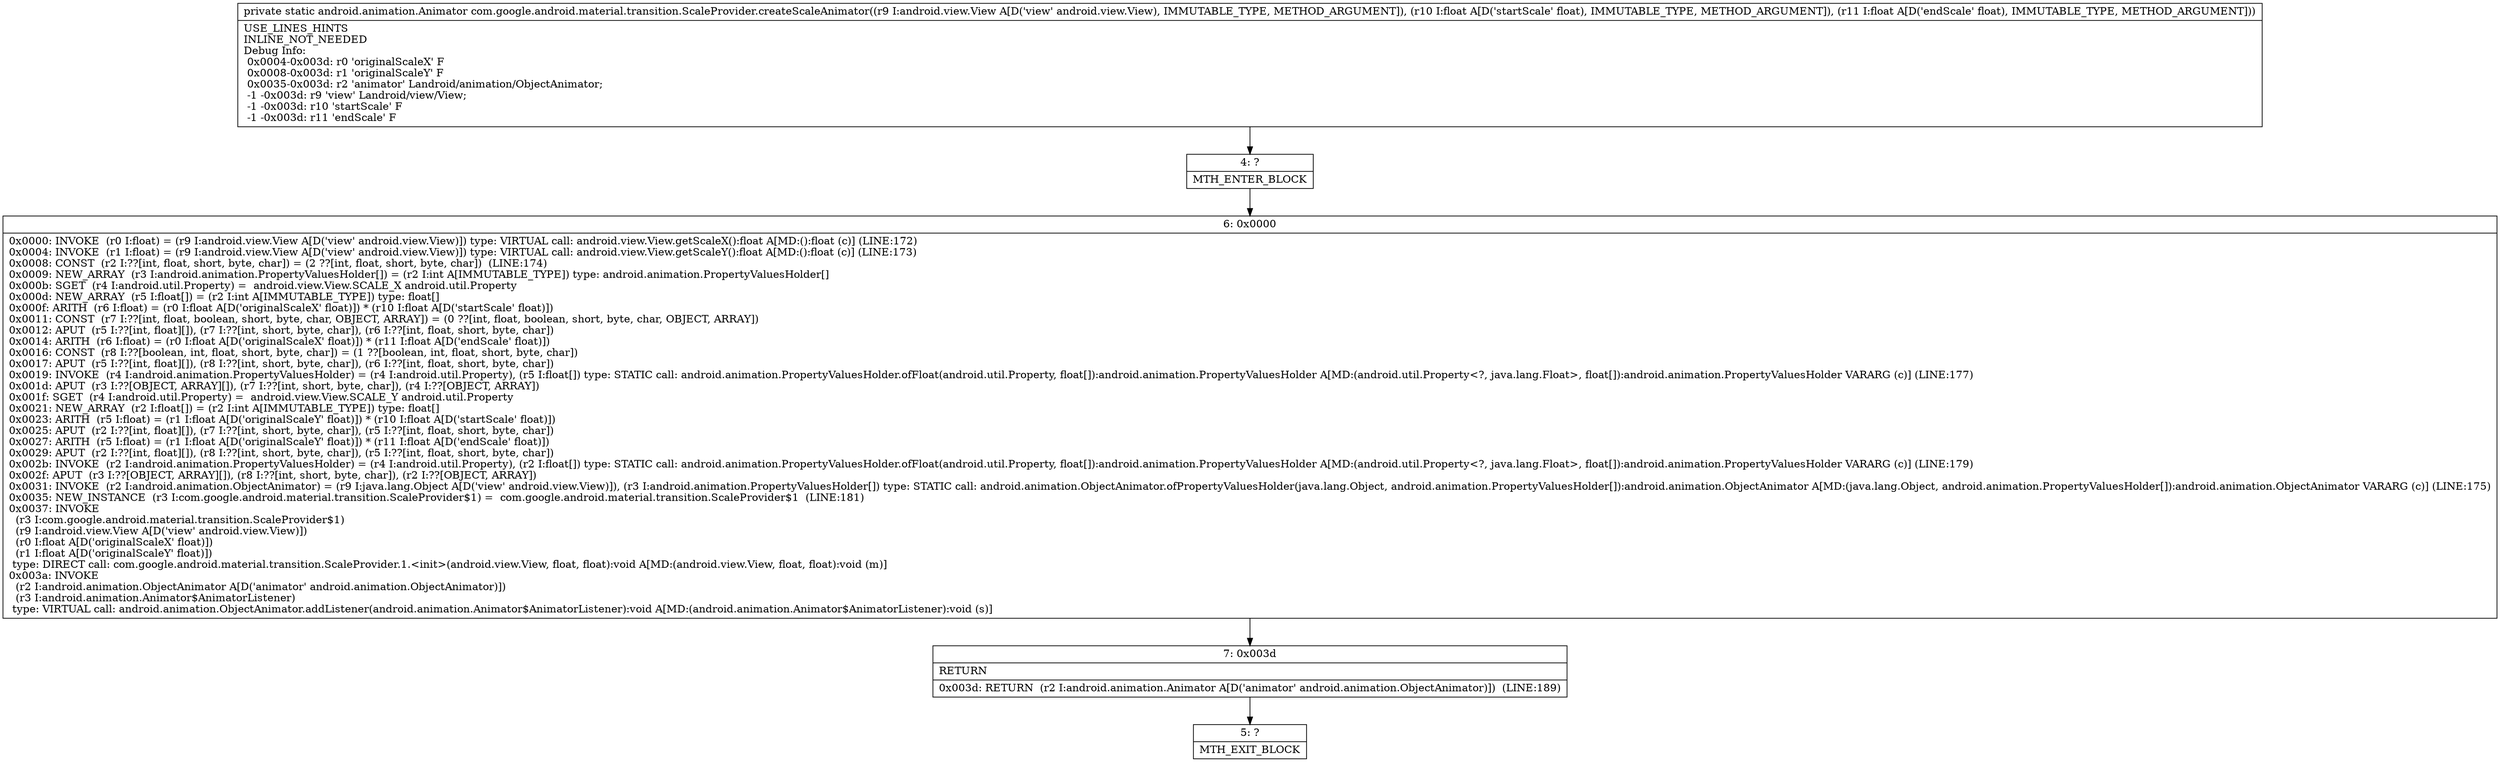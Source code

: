 digraph "CFG forcom.google.android.material.transition.ScaleProvider.createScaleAnimator(Landroid\/view\/View;FF)Landroid\/animation\/Animator;" {
Node_4 [shape=record,label="{4\:\ ?|MTH_ENTER_BLOCK\l}"];
Node_6 [shape=record,label="{6\:\ 0x0000|0x0000: INVOKE  (r0 I:float) = (r9 I:android.view.View A[D('view' android.view.View)]) type: VIRTUAL call: android.view.View.getScaleX():float A[MD:():float (c)] (LINE:172)\l0x0004: INVOKE  (r1 I:float) = (r9 I:android.view.View A[D('view' android.view.View)]) type: VIRTUAL call: android.view.View.getScaleY():float A[MD:():float (c)] (LINE:173)\l0x0008: CONST  (r2 I:??[int, float, short, byte, char]) = (2 ??[int, float, short, byte, char])  (LINE:174)\l0x0009: NEW_ARRAY  (r3 I:android.animation.PropertyValuesHolder[]) = (r2 I:int A[IMMUTABLE_TYPE]) type: android.animation.PropertyValuesHolder[] \l0x000b: SGET  (r4 I:android.util.Property) =  android.view.View.SCALE_X android.util.Property \l0x000d: NEW_ARRAY  (r5 I:float[]) = (r2 I:int A[IMMUTABLE_TYPE]) type: float[] \l0x000f: ARITH  (r6 I:float) = (r0 I:float A[D('originalScaleX' float)]) * (r10 I:float A[D('startScale' float)]) \l0x0011: CONST  (r7 I:??[int, float, boolean, short, byte, char, OBJECT, ARRAY]) = (0 ??[int, float, boolean, short, byte, char, OBJECT, ARRAY]) \l0x0012: APUT  (r5 I:??[int, float][]), (r7 I:??[int, short, byte, char]), (r6 I:??[int, float, short, byte, char]) \l0x0014: ARITH  (r6 I:float) = (r0 I:float A[D('originalScaleX' float)]) * (r11 I:float A[D('endScale' float)]) \l0x0016: CONST  (r8 I:??[boolean, int, float, short, byte, char]) = (1 ??[boolean, int, float, short, byte, char]) \l0x0017: APUT  (r5 I:??[int, float][]), (r8 I:??[int, short, byte, char]), (r6 I:??[int, float, short, byte, char]) \l0x0019: INVOKE  (r4 I:android.animation.PropertyValuesHolder) = (r4 I:android.util.Property), (r5 I:float[]) type: STATIC call: android.animation.PropertyValuesHolder.ofFloat(android.util.Property, float[]):android.animation.PropertyValuesHolder A[MD:(android.util.Property\<?, java.lang.Float\>, float[]):android.animation.PropertyValuesHolder VARARG (c)] (LINE:177)\l0x001d: APUT  (r3 I:??[OBJECT, ARRAY][]), (r7 I:??[int, short, byte, char]), (r4 I:??[OBJECT, ARRAY]) \l0x001f: SGET  (r4 I:android.util.Property) =  android.view.View.SCALE_Y android.util.Property \l0x0021: NEW_ARRAY  (r2 I:float[]) = (r2 I:int A[IMMUTABLE_TYPE]) type: float[] \l0x0023: ARITH  (r5 I:float) = (r1 I:float A[D('originalScaleY' float)]) * (r10 I:float A[D('startScale' float)]) \l0x0025: APUT  (r2 I:??[int, float][]), (r7 I:??[int, short, byte, char]), (r5 I:??[int, float, short, byte, char]) \l0x0027: ARITH  (r5 I:float) = (r1 I:float A[D('originalScaleY' float)]) * (r11 I:float A[D('endScale' float)]) \l0x0029: APUT  (r2 I:??[int, float][]), (r8 I:??[int, short, byte, char]), (r5 I:??[int, float, short, byte, char]) \l0x002b: INVOKE  (r2 I:android.animation.PropertyValuesHolder) = (r4 I:android.util.Property), (r2 I:float[]) type: STATIC call: android.animation.PropertyValuesHolder.ofFloat(android.util.Property, float[]):android.animation.PropertyValuesHolder A[MD:(android.util.Property\<?, java.lang.Float\>, float[]):android.animation.PropertyValuesHolder VARARG (c)] (LINE:179)\l0x002f: APUT  (r3 I:??[OBJECT, ARRAY][]), (r8 I:??[int, short, byte, char]), (r2 I:??[OBJECT, ARRAY]) \l0x0031: INVOKE  (r2 I:android.animation.ObjectAnimator) = (r9 I:java.lang.Object A[D('view' android.view.View)]), (r3 I:android.animation.PropertyValuesHolder[]) type: STATIC call: android.animation.ObjectAnimator.ofPropertyValuesHolder(java.lang.Object, android.animation.PropertyValuesHolder[]):android.animation.ObjectAnimator A[MD:(java.lang.Object, android.animation.PropertyValuesHolder[]):android.animation.ObjectAnimator VARARG (c)] (LINE:175)\l0x0035: NEW_INSTANCE  (r3 I:com.google.android.material.transition.ScaleProvider$1) =  com.google.android.material.transition.ScaleProvider$1  (LINE:181)\l0x0037: INVOKE  \l  (r3 I:com.google.android.material.transition.ScaleProvider$1)\l  (r9 I:android.view.View A[D('view' android.view.View)])\l  (r0 I:float A[D('originalScaleX' float)])\l  (r1 I:float A[D('originalScaleY' float)])\l type: DIRECT call: com.google.android.material.transition.ScaleProvider.1.\<init\>(android.view.View, float, float):void A[MD:(android.view.View, float, float):void (m)]\l0x003a: INVOKE  \l  (r2 I:android.animation.ObjectAnimator A[D('animator' android.animation.ObjectAnimator)])\l  (r3 I:android.animation.Animator$AnimatorListener)\l type: VIRTUAL call: android.animation.ObjectAnimator.addListener(android.animation.Animator$AnimatorListener):void A[MD:(android.animation.Animator$AnimatorListener):void (s)]\l}"];
Node_7 [shape=record,label="{7\:\ 0x003d|RETURN\l|0x003d: RETURN  (r2 I:android.animation.Animator A[D('animator' android.animation.ObjectAnimator)])  (LINE:189)\l}"];
Node_5 [shape=record,label="{5\:\ ?|MTH_EXIT_BLOCK\l}"];
MethodNode[shape=record,label="{private static android.animation.Animator com.google.android.material.transition.ScaleProvider.createScaleAnimator((r9 I:android.view.View A[D('view' android.view.View), IMMUTABLE_TYPE, METHOD_ARGUMENT]), (r10 I:float A[D('startScale' float), IMMUTABLE_TYPE, METHOD_ARGUMENT]), (r11 I:float A[D('endScale' float), IMMUTABLE_TYPE, METHOD_ARGUMENT]))  | USE_LINES_HINTS\lINLINE_NOT_NEEDED\lDebug Info:\l  0x0004\-0x003d: r0 'originalScaleX' F\l  0x0008\-0x003d: r1 'originalScaleY' F\l  0x0035\-0x003d: r2 'animator' Landroid\/animation\/ObjectAnimator;\l  \-1 \-0x003d: r9 'view' Landroid\/view\/View;\l  \-1 \-0x003d: r10 'startScale' F\l  \-1 \-0x003d: r11 'endScale' F\l}"];
MethodNode -> Node_4;Node_4 -> Node_6;
Node_6 -> Node_7;
Node_7 -> Node_5;
}

